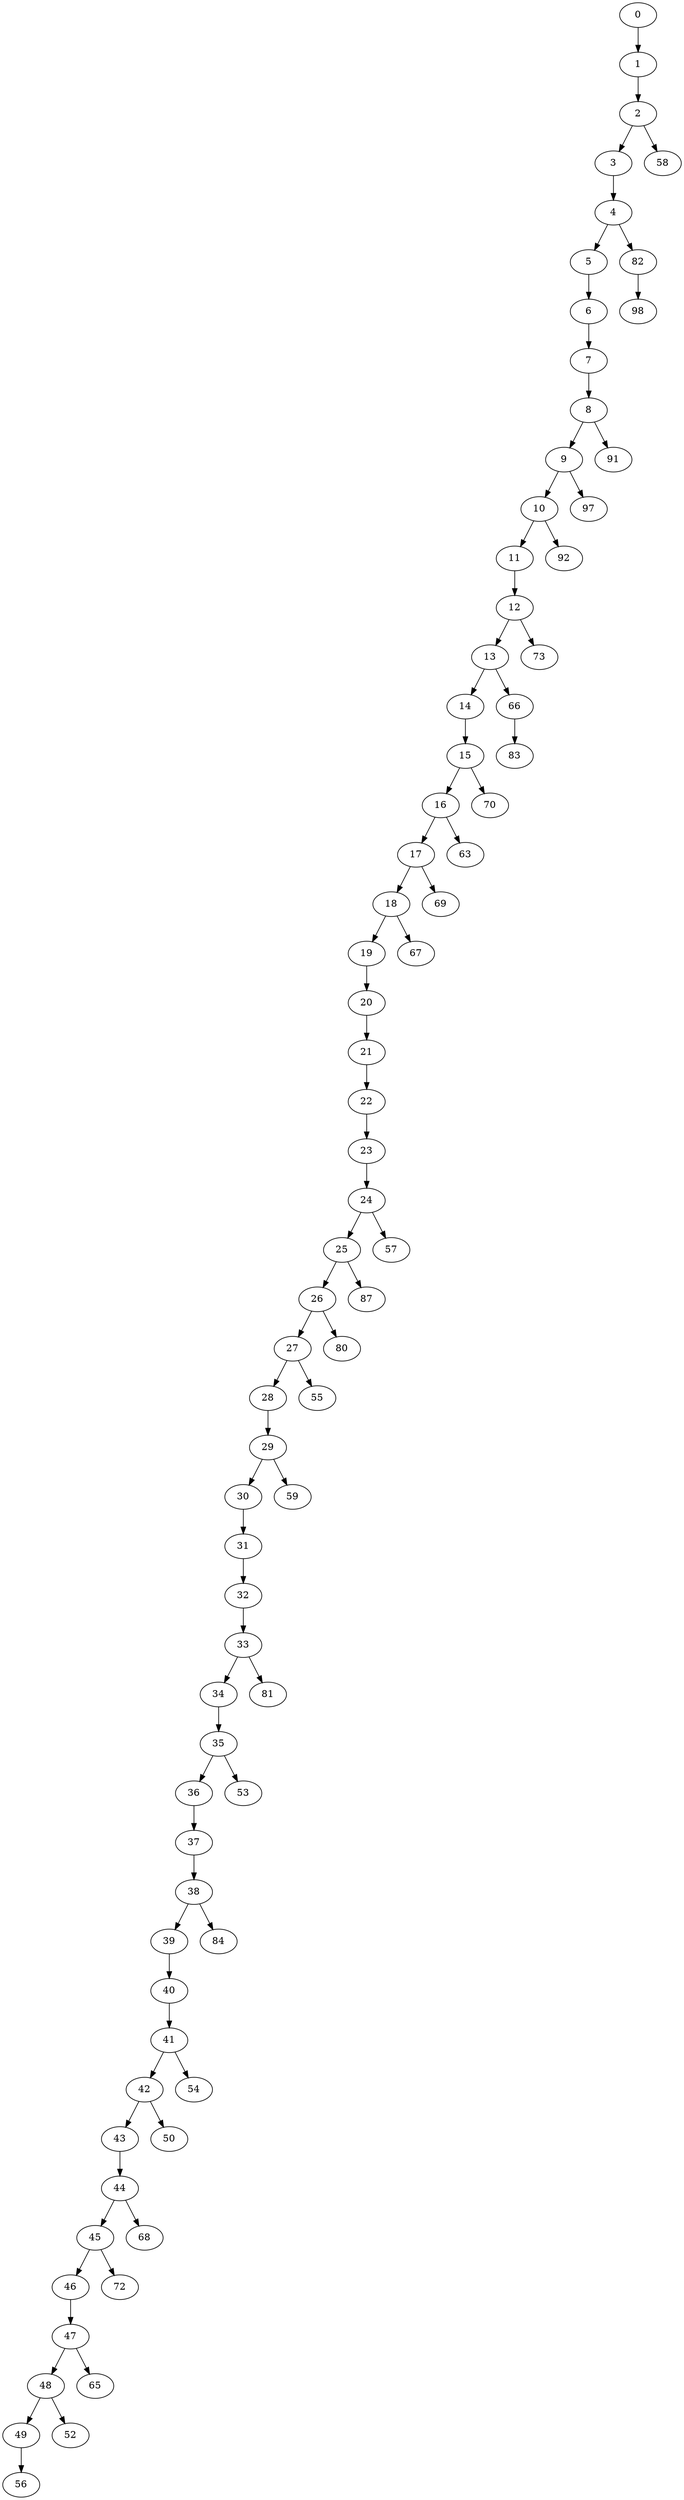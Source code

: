digraph {
	0 [label=0]
	1 [label=1]
	2 [label=2]
	3 [label=3]
	4 [label=4]
	5 [label=5]
	6 [label=6]
	7 [label=7]
	8 [label=8]
	9 [label=9]
	10 [label=10]
	11 [label=11]
	12 [label=12]
	13 [label=13]
	14 [label=14]
	15 [label=15]
	16 [label=16]
	17 [label=17]
	18 [label=18]
	19 [label=19]
	20 [label=20]
	21 [label=21]
	22 [label=22]
	23 [label=23]
	24 [label=24]
	25 [label=25]
	26 [label=26]
	27 [label=27]
	28 [label=28]
	29 [label=29]
	30 [label=30]
	31 [label=31]
	32 [label=32]
	33 [label=33]
	34 [label=34]
	35 [label=35]
	36 [label=36]
	37 [label=37]
	38 [label=38]
	39 [label=39]
	40 [label=40]
	41 [label=41]
	42 [label=42]
	43 [label=43]
	44 [label=44]
	45 [label=45]
	46 [label=46]
	47 [label=47]
	48 [label=48]
	49 [label=49]
	56 [label=56]
	52 [label=52]
	65 [label=65]
	72 [label=72]
	68 [label=68]
	50 [label=50]
	54 [label=54]
	84 [label=84]
	53 [label=53]
	81 [label=81]
	59 [label=59]
	55 [label=55]
	80 [label=80]
	87 [label=87]
	57 [label=57]
	67 [label=67]
	69 [label=69]
	63 [label=63]
	70 [label=70]
	66 [label=66]
	83 [label=83]
	73 [label=73]
	92 [label=92]
	97 [label=97]
	91 [label=91]
	82 [label=82]
	98 [label=98]
	58 [label=58]
	0 -> 1
	1 -> 2
	2 -> 3
	3 -> 4
	4 -> 5
	5 -> 6
	6 -> 7
	7 -> 8
	8 -> 9
	9 -> 10
	10 -> 11
	11 -> 12
	12 -> 13
	13 -> 14
	14 -> 15
	15 -> 16
	16 -> 17
	17 -> 18
	18 -> 19
	19 -> 20
	20 -> 21
	21 -> 22
	22 -> 23
	23 -> 24
	24 -> 25
	25 -> 26
	26 -> 27
	27 -> 28
	28 -> 29
	29 -> 30
	30 -> 31
	31 -> 32
	32 -> 33
	33 -> 34
	34 -> 35
	35 -> 36
	36 -> 37
	37 -> 38
	38 -> 39
	39 -> 40
	40 -> 41
	41 -> 42
	42 -> 43
	43 -> 44
	44 -> 45
	45 -> 46
	46 -> 47
	47 -> 48
	48 -> 49
	49 -> 56
	48 -> 52
	47 -> 65
	45 -> 72
	44 -> 68
	42 -> 50
	41 -> 54
	38 -> 84
	35 -> 53
	33 -> 81
	29 -> 59
	27 -> 55
	26 -> 80
	25 -> 87
	24 -> 57
	18 -> 67
	17 -> 69
	16 -> 63
	15 -> 70
	13 -> 66
	66 -> 83
	12 -> 73
	10 -> 92
	9 -> 97
	8 -> 91
	4 -> 82
	82 -> 98
	2 -> 58
}
